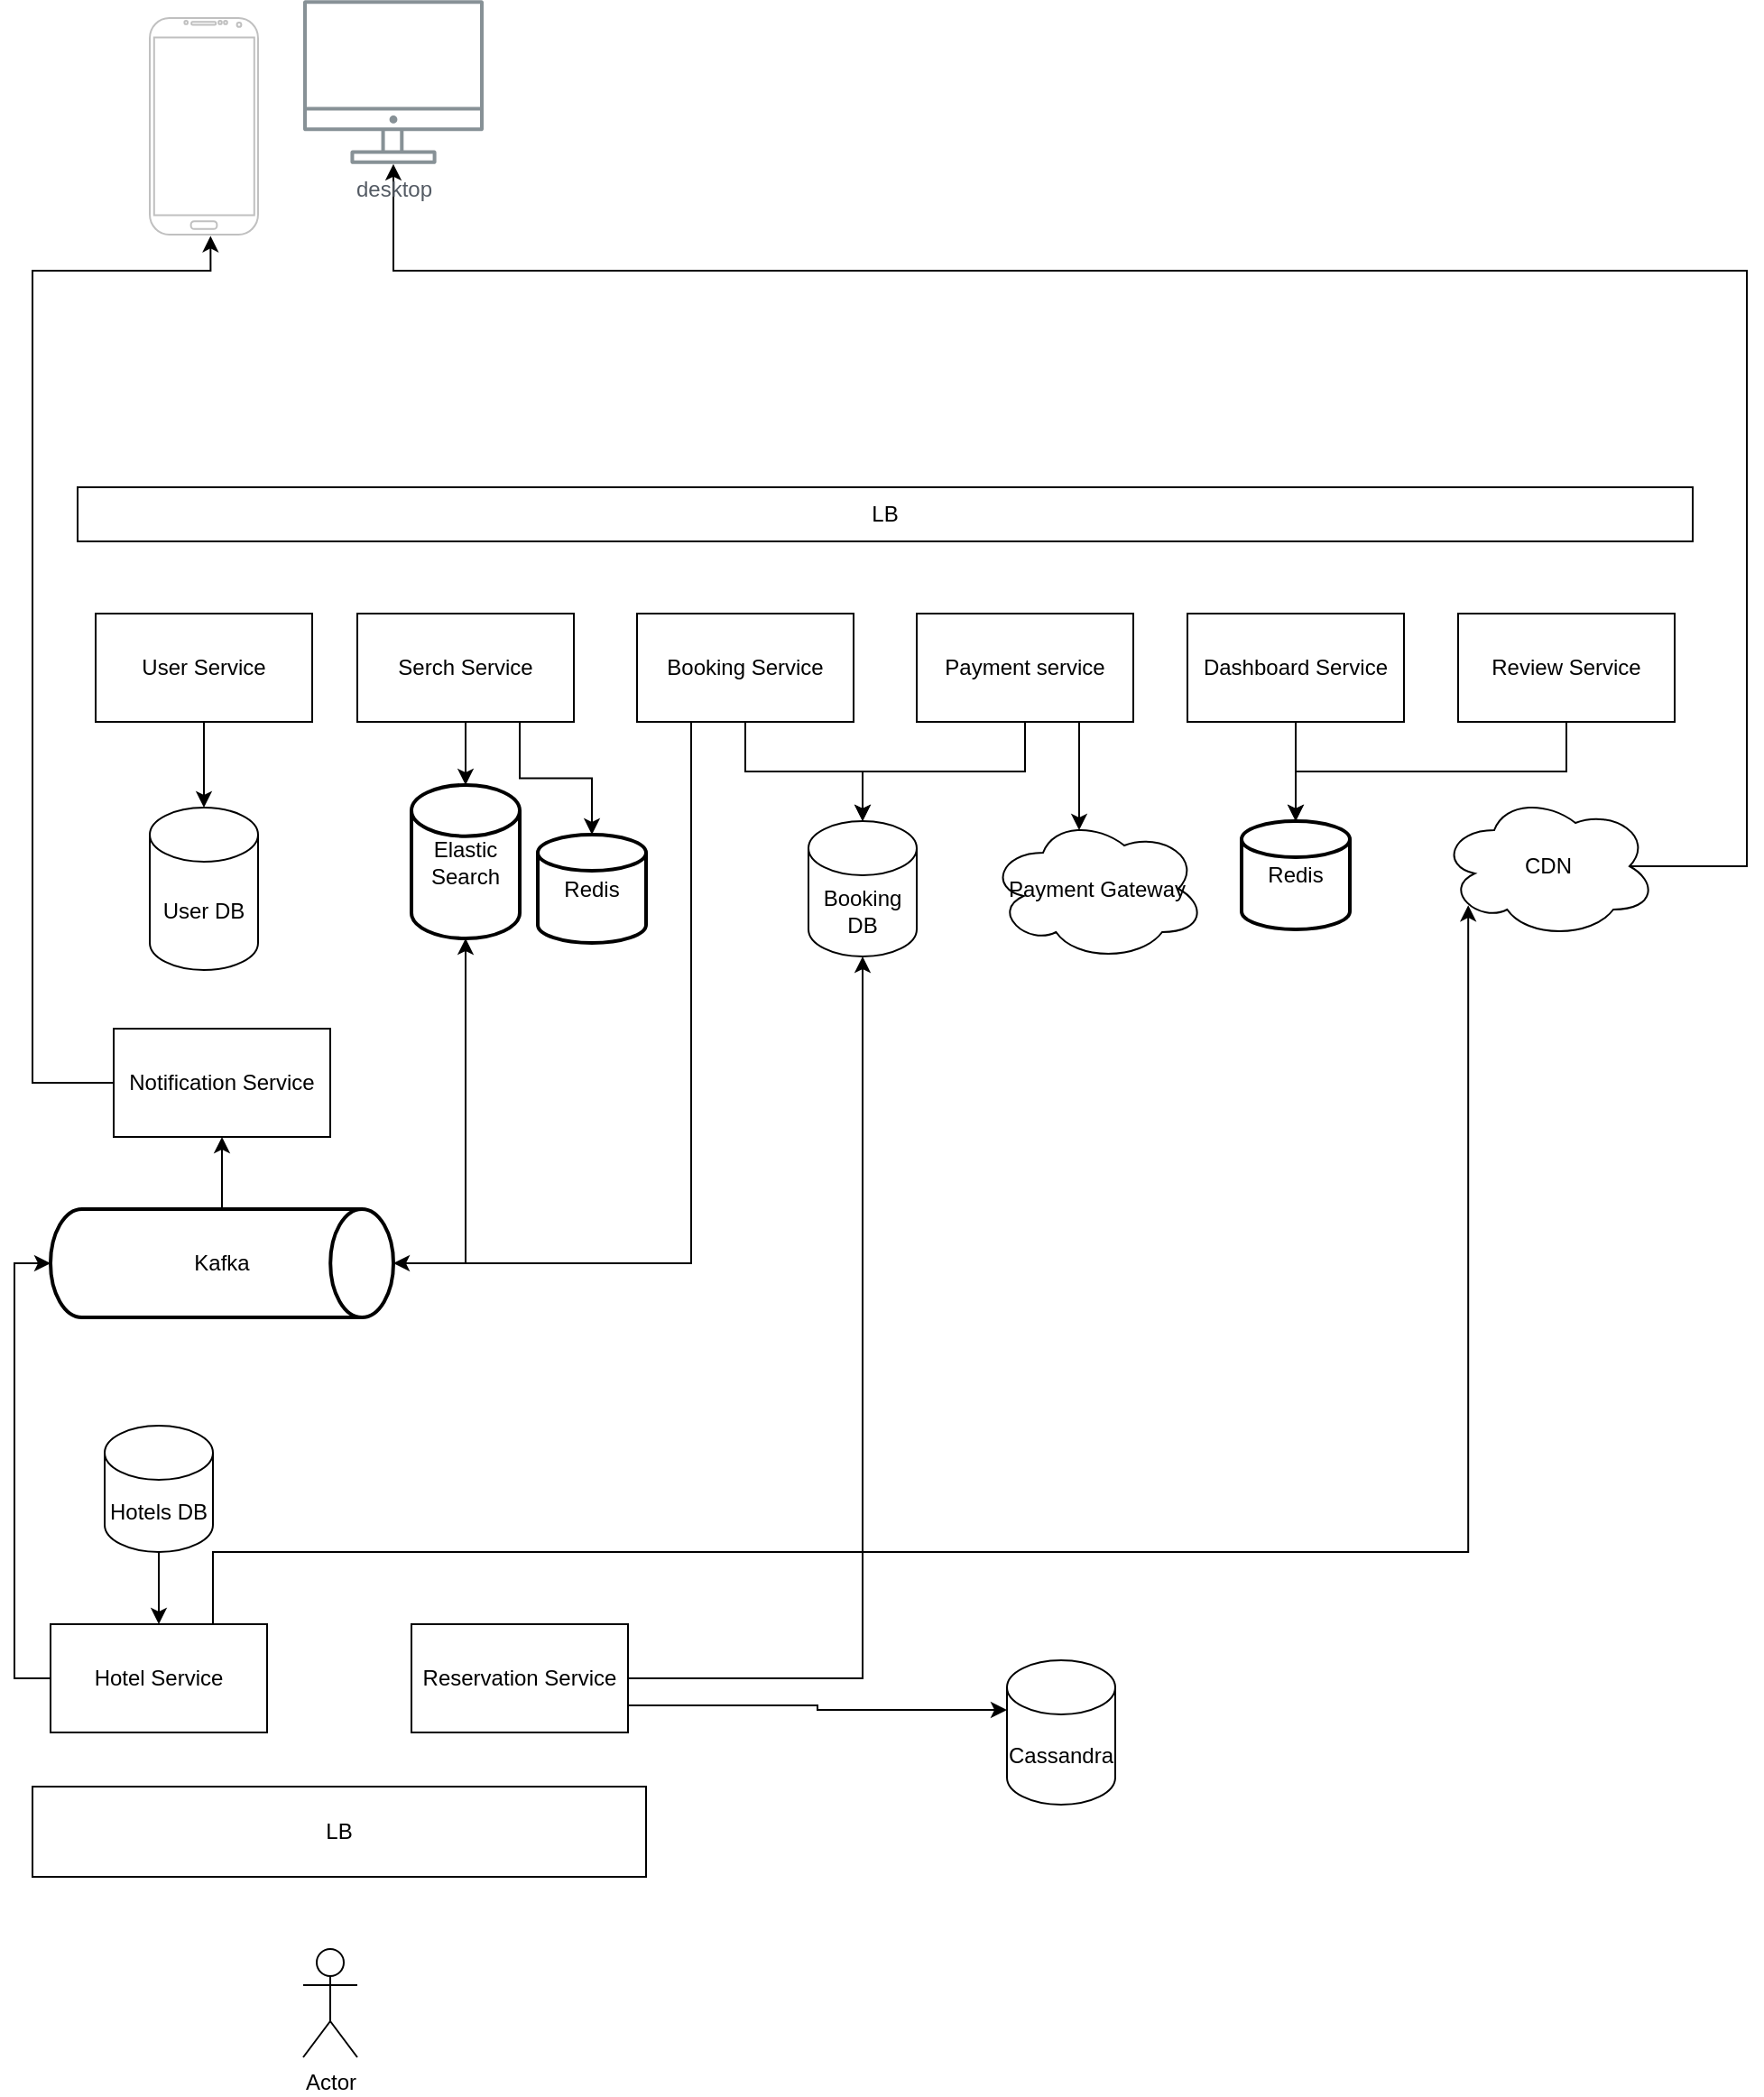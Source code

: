 <mxfile version="22.1.17" type="github">
  <diagram name="Page-1" id="1y0Lt7-OOQbpv-a5dl2u">
    <mxGraphModel dx="1008" dy="1692" grid="1" gridSize="10" guides="1" tooltips="1" connect="1" arrows="1" fold="1" page="1" pageScale="1" pageWidth="850" pageHeight="1100" math="0" shadow="0">
      <root>
        <mxCell id="0" />
        <mxCell id="1" parent="0" />
        <mxCell id="HV5neGClS2xwhYB9-4MU-2" value="Actor" style="shape=umlActor;verticalLabelPosition=bottom;verticalAlign=top;html=1;outlineConnect=0;" vertex="1" parent="1">
          <mxGeometry x="180" y="580" width="30" height="60" as="geometry" />
        </mxCell>
        <mxCell id="HV5neGClS2xwhYB9-4MU-3" value="LB" style="rounded=0;whiteSpace=wrap;html=1;" vertex="1" parent="1">
          <mxGeometry x="55" y="-230" width="895" height="30" as="geometry" />
        </mxCell>
        <mxCell id="HV5neGClS2xwhYB9-4MU-4" value="LB" style="rounded=0;whiteSpace=wrap;html=1;" vertex="1" parent="1">
          <mxGeometry x="30" y="490" width="340" height="50" as="geometry" />
        </mxCell>
        <mxCell id="HV5neGClS2xwhYB9-4MU-22" value="Hotel Service" style="rounded=0;whiteSpace=wrap;html=1;" vertex="1" parent="1">
          <mxGeometry x="40" y="400" width="120" height="60" as="geometry" />
        </mxCell>
        <mxCell id="HV5neGClS2xwhYB9-4MU-37" value="CDN" style="ellipse;shape=cloud;whiteSpace=wrap;html=1;" vertex="1" parent="1">
          <mxGeometry x="810" y="-60" width="120" height="80" as="geometry" />
        </mxCell>
        <mxCell id="HV5neGClS2xwhYB9-4MU-5" value="User Service" style="rounded=0;whiteSpace=wrap;html=1;" vertex="1" parent="1">
          <mxGeometry x="65" y="-160" width="120" height="60" as="geometry" />
        </mxCell>
        <mxCell id="HV5neGClS2xwhYB9-4MU-69" style="edgeStyle=orthogonalEdgeStyle;rounded=0;orthogonalLoop=1;jettySize=auto;html=1;exitX=0.75;exitY=1;exitDx=0;exitDy=0;" edge="1" parent="1" source="HV5neGClS2xwhYB9-4MU-6">
          <mxGeometry relative="1" as="geometry">
            <mxPoint x="610" y="-40" as="targetPoint" />
          </mxGeometry>
        </mxCell>
        <mxCell id="HV5neGClS2xwhYB9-4MU-6" value="Payment service" style="rounded=0;whiteSpace=wrap;html=1;" vertex="1" parent="1">
          <mxGeometry x="520" y="-160" width="120" height="60" as="geometry" />
        </mxCell>
        <mxCell id="HV5neGClS2xwhYB9-4MU-55" style="edgeStyle=orthogonalEdgeStyle;rounded=0;orthogonalLoop=1;jettySize=auto;html=1;exitX=0.5;exitY=1;exitDx=0;exitDy=0;" edge="1" parent="1" source="HV5neGClS2xwhYB9-4MU-7" target="HV5neGClS2xwhYB9-4MU-17">
          <mxGeometry relative="1" as="geometry" />
        </mxCell>
        <mxCell id="HV5neGClS2xwhYB9-4MU-7" value="Booking Service" style="rounded=0;whiteSpace=wrap;html=1;" vertex="1" parent="1">
          <mxGeometry x="365" y="-160" width="120" height="60" as="geometry" />
        </mxCell>
        <mxCell id="HV5neGClS2xwhYB9-4MU-62" style="edgeStyle=orthogonalEdgeStyle;rounded=0;orthogonalLoop=1;jettySize=auto;html=1;exitX=0.5;exitY=1;exitDx=0;exitDy=0;" edge="1" parent="1" source="HV5neGClS2xwhYB9-4MU-8" target="HV5neGClS2xwhYB9-4MU-26">
          <mxGeometry relative="1" as="geometry" />
        </mxCell>
        <mxCell id="HV5neGClS2xwhYB9-4MU-81" style="edgeStyle=orthogonalEdgeStyle;rounded=0;orthogonalLoop=1;jettySize=auto;html=1;exitX=0.75;exitY=1;exitDx=0;exitDy=0;" edge="1" parent="1" source="HV5neGClS2xwhYB9-4MU-8" target="HV5neGClS2xwhYB9-4MU-80">
          <mxGeometry relative="1" as="geometry" />
        </mxCell>
        <mxCell id="HV5neGClS2xwhYB9-4MU-8" value="Serch Service" style="rounded=0;whiteSpace=wrap;html=1;" vertex="1" parent="1">
          <mxGeometry x="210" y="-160" width="120" height="60" as="geometry" />
        </mxCell>
        <mxCell id="HV5neGClS2xwhYB9-4MU-9" value="Dashboard Service" style="rounded=0;whiteSpace=wrap;html=1;" vertex="1" parent="1">
          <mxGeometry x="670" y="-160" width="120" height="60" as="geometry" />
        </mxCell>
        <mxCell id="HV5neGClS2xwhYB9-4MU-10" value="Review Service" style="rounded=0;whiteSpace=wrap;html=1;" vertex="1" parent="1">
          <mxGeometry x="820" y="-160" width="120" height="60" as="geometry" />
        </mxCell>
        <mxCell id="HV5neGClS2xwhYB9-4MU-33" value="Notification Service" style="rounded=0;whiteSpace=wrap;html=1;" vertex="1" parent="1">
          <mxGeometry x="75" y="70" width="120" height="60" as="geometry" />
        </mxCell>
        <mxCell id="HV5neGClS2xwhYB9-4MU-48" value="" style="edgeStyle=orthogonalEdgeStyle;rounded=0;orthogonalLoop=1;jettySize=auto;html=1;" edge="1" parent="1" source="HV5neGClS2xwhYB9-4MU-15" target="HV5neGClS2xwhYB9-4MU-22">
          <mxGeometry relative="1" as="geometry" />
        </mxCell>
        <mxCell id="HV5neGClS2xwhYB9-4MU-15" value="Hotels DB" style="shape=cylinder3;whiteSpace=wrap;html=1;boundedLbl=1;backgroundOutline=1;size=15;" vertex="1" parent="1">
          <mxGeometry x="70" y="290" width="60" height="70" as="geometry" />
        </mxCell>
        <mxCell id="HV5neGClS2xwhYB9-4MU-11" value="User DB" style="shape=cylinder3;whiteSpace=wrap;html=1;boundedLbl=1;backgroundOutline=1;size=15;" vertex="1" parent="1">
          <mxGeometry x="95" y="-52.5" width="60" height="90" as="geometry" />
        </mxCell>
        <mxCell id="HV5neGClS2xwhYB9-4MU-17" value="Booking DB" style="shape=cylinder3;whiteSpace=wrap;html=1;boundedLbl=1;backgroundOutline=1;size=15;" vertex="1" parent="1">
          <mxGeometry x="460" y="-45" width="60" height="75" as="geometry" />
        </mxCell>
        <mxCell id="HV5neGClS2xwhYB9-4MU-50" value="" style="edgeStyle=orthogonalEdgeStyle;rounded=0;orthogonalLoop=1;jettySize=auto;html=1;" edge="1" parent="1" source="HV5neGClS2xwhYB9-4MU-23" target="HV5neGClS2xwhYB9-4MU-33">
          <mxGeometry relative="1" as="geometry" />
        </mxCell>
        <mxCell id="HV5neGClS2xwhYB9-4MU-63" style="edgeStyle=orthogonalEdgeStyle;rounded=0;orthogonalLoop=1;jettySize=auto;html=1;exitX=1;exitY=0.5;exitDx=0;exitDy=0;exitPerimeter=0;" edge="1" parent="1" source="HV5neGClS2xwhYB9-4MU-23" target="HV5neGClS2xwhYB9-4MU-26">
          <mxGeometry relative="1" as="geometry" />
        </mxCell>
        <mxCell id="HV5neGClS2xwhYB9-4MU-23" value="Kafka" style="strokeWidth=2;html=1;shape=mxgraph.flowchart.direct_data;whiteSpace=wrap;" vertex="1" parent="1">
          <mxGeometry x="40" y="170" width="190" height="60" as="geometry" />
        </mxCell>
        <mxCell id="HV5neGClS2xwhYB9-4MU-26" value="Elastic Search" style="strokeWidth=2;html=1;shape=mxgraph.flowchart.database;whiteSpace=wrap;" vertex="1" parent="1">
          <mxGeometry x="240" y="-65" width="60" height="85" as="geometry" />
        </mxCell>
        <mxCell id="HV5neGClS2xwhYB9-4MU-28" value="Redis" style="strokeWidth=2;html=1;shape=mxgraph.flowchart.database;whiteSpace=wrap;" vertex="1" parent="1">
          <mxGeometry x="700" y="-45" width="60" height="60" as="geometry" />
        </mxCell>
        <mxCell id="HV5neGClS2xwhYB9-4MU-79" style="edgeStyle=orthogonalEdgeStyle;rounded=0;orthogonalLoop=1;jettySize=auto;html=1;exitX=1;exitY=0.75;exitDx=0;exitDy=0;entryX=0;entryY=0;entryDx=0;entryDy=27.5;entryPerimeter=0;" edge="1" parent="1" source="HV5neGClS2xwhYB9-4MU-47" target="HV5neGClS2xwhYB9-4MU-78">
          <mxGeometry relative="1" as="geometry">
            <mxPoint x="530" y="445" as="targetPoint" />
          </mxGeometry>
        </mxCell>
        <mxCell id="HV5neGClS2xwhYB9-4MU-47" value="Reservation Service" style="rounded=0;whiteSpace=wrap;html=1;" vertex="1" parent="1">
          <mxGeometry x="240" y="400" width="120" height="60" as="geometry" />
        </mxCell>
        <mxCell id="HV5neGClS2xwhYB9-4MU-49" style="edgeStyle=orthogonalEdgeStyle;rounded=0;orthogonalLoop=1;jettySize=auto;html=1;exitX=0;exitY=0.5;exitDx=0;exitDy=0;entryX=0;entryY=0.5;entryDx=0;entryDy=0;entryPerimeter=0;" edge="1" parent="1" source="HV5neGClS2xwhYB9-4MU-22" target="HV5neGClS2xwhYB9-4MU-23">
          <mxGeometry relative="1" as="geometry" />
        </mxCell>
        <mxCell id="HV5neGClS2xwhYB9-4MU-52" style="edgeStyle=orthogonalEdgeStyle;rounded=0;orthogonalLoop=1;jettySize=auto;html=1;exitX=0;exitY=0.5;exitDx=0;exitDy=0;entryX=0.561;entryY=1.006;entryDx=0;entryDy=0;entryPerimeter=0;" edge="1" parent="1" source="HV5neGClS2xwhYB9-4MU-33" target="HV5neGClS2xwhYB9-4MU-73">
          <mxGeometry relative="1" as="geometry">
            <mxPoint x="110" y="-350" as="targetPoint" />
            <Array as="points">
              <mxPoint x="30" y="100" />
              <mxPoint x="30" y="-350" />
              <mxPoint x="129" y="-350" />
            </Array>
          </mxGeometry>
        </mxCell>
        <mxCell id="HV5neGClS2xwhYB9-4MU-54" style="edgeStyle=orthogonalEdgeStyle;rounded=0;orthogonalLoop=1;jettySize=auto;html=1;exitX=0.875;exitY=0.5;exitDx=0;exitDy=0;exitPerimeter=0;" edge="1" parent="1" source="HV5neGClS2xwhYB9-4MU-37" target="HV5neGClS2xwhYB9-4MU-74">
          <mxGeometry relative="1" as="geometry">
            <mxPoint x="250" y="-350" as="targetPoint" />
            <Array as="points">
              <mxPoint x="980" y="-20" />
              <mxPoint x="980" y="-350" />
              <mxPoint x="230" y="-350" />
            </Array>
          </mxGeometry>
        </mxCell>
        <mxCell id="HV5neGClS2xwhYB9-4MU-57" style="edgeStyle=orthogonalEdgeStyle;rounded=0;orthogonalLoop=1;jettySize=auto;html=1;exitX=0.5;exitY=1;exitDx=0;exitDy=0;entryX=0.5;entryY=0;entryDx=0;entryDy=0;entryPerimeter=0;" edge="1" parent="1" source="HV5neGClS2xwhYB9-4MU-6" target="HV5neGClS2xwhYB9-4MU-17">
          <mxGeometry relative="1" as="geometry" />
        </mxCell>
        <mxCell id="HV5neGClS2xwhYB9-4MU-58" style="edgeStyle=orthogonalEdgeStyle;rounded=0;orthogonalLoop=1;jettySize=auto;html=1;exitX=0.5;exitY=1;exitDx=0;exitDy=0;entryX=0.5;entryY=0;entryDx=0;entryDy=0;entryPerimeter=0;" edge="1" parent="1" source="HV5neGClS2xwhYB9-4MU-9" target="HV5neGClS2xwhYB9-4MU-28">
          <mxGeometry relative="1" as="geometry" />
        </mxCell>
        <mxCell id="HV5neGClS2xwhYB9-4MU-60" style="edgeStyle=orthogonalEdgeStyle;rounded=0;orthogonalLoop=1;jettySize=auto;html=1;exitX=0.5;exitY=1;exitDx=0;exitDy=0;entryX=0.5;entryY=0;entryDx=0;entryDy=0;entryPerimeter=0;" edge="1" parent="1" source="HV5neGClS2xwhYB9-4MU-10" target="HV5neGClS2xwhYB9-4MU-28">
          <mxGeometry relative="1" as="geometry" />
        </mxCell>
        <mxCell id="HV5neGClS2xwhYB9-4MU-66" style="edgeStyle=orthogonalEdgeStyle;rounded=0;orthogonalLoop=1;jettySize=auto;html=1;exitX=0.5;exitY=1;exitDx=0;exitDy=0;entryX=0.5;entryY=0;entryDx=0;entryDy=0;entryPerimeter=0;" edge="1" parent="1" source="HV5neGClS2xwhYB9-4MU-5" target="HV5neGClS2xwhYB9-4MU-11">
          <mxGeometry relative="1" as="geometry" />
        </mxCell>
        <mxCell id="HV5neGClS2xwhYB9-4MU-68" style="edgeStyle=orthogonalEdgeStyle;rounded=0;orthogonalLoop=1;jettySize=auto;html=1;exitX=0.25;exitY=1;exitDx=0;exitDy=0;entryX=1;entryY=0.5;entryDx=0;entryDy=0;entryPerimeter=0;" edge="1" parent="1" source="HV5neGClS2xwhYB9-4MU-7" target="HV5neGClS2xwhYB9-4MU-23">
          <mxGeometry relative="1" as="geometry" />
        </mxCell>
        <mxCell id="HV5neGClS2xwhYB9-4MU-70" value="Payment Gateway" style="ellipse;shape=cloud;whiteSpace=wrap;html=1;" vertex="1" parent="1">
          <mxGeometry x="560" y="-47.5" width="120" height="80" as="geometry" />
        </mxCell>
        <mxCell id="HV5neGClS2xwhYB9-4MU-73" value="" style="verticalLabelPosition=bottom;verticalAlign=top;html=1;shadow=0;dashed=0;strokeWidth=1;shape=mxgraph.android.phone2;strokeColor=#c0c0c0;" vertex="1" parent="1">
          <mxGeometry x="95" y="-490" width="60" height="120" as="geometry" />
        </mxCell>
        <mxCell id="HV5neGClS2xwhYB9-4MU-74" value="desktop" style="sketch=0;outlineConnect=0;gradientColor=none;fontColor=#545B64;strokeColor=none;fillColor=#879196;dashed=0;verticalLabelPosition=bottom;verticalAlign=top;align=center;html=1;fontSize=12;fontStyle=0;aspect=fixed;shape=mxgraph.aws4.illustration_desktop;pointerEvents=1" vertex="1" parent="1">
          <mxGeometry x="180" y="-500" width="100" height="91" as="geometry" />
        </mxCell>
        <mxCell id="HV5neGClS2xwhYB9-4MU-76" style="edgeStyle=orthogonalEdgeStyle;rounded=0;orthogonalLoop=1;jettySize=auto;html=1;exitX=0.75;exitY=0;exitDx=0;exitDy=0;entryX=0.13;entryY=0.77;entryDx=0;entryDy=0;entryPerimeter=0;" edge="1" parent="1" source="HV5neGClS2xwhYB9-4MU-22" target="HV5neGClS2xwhYB9-4MU-37">
          <mxGeometry relative="1" as="geometry">
            <Array as="points">
              <mxPoint x="130" y="360" />
              <mxPoint x="826" y="360" />
            </Array>
          </mxGeometry>
        </mxCell>
        <mxCell id="HV5neGClS2xwhYB9-4MU-77" style="edgeStyle=orthogonalEdgeStyle;rounded=0;orthogonalLoop=1;jettySize=auto;html=1;exitX=1;exitY=0.5;exitDx=0;exitDy=0;entryX=0.5;entryY=1;entryDx=0;entryDy=0;entryPerimeter=0;" edge="1" parent="1" source="HV5neGClS2xwhYB9-4MU-47" target="HV5neGClS2xwhYB9-4MU-17">
          <mxGeometry relative="1" as="geometry" />
        </mxCell>
        <mxCell id="HV5neGClS2xwhYB9-4MU-78" value="Cassandra" style="shape=cylinder3;whiteSpace=wrap;html=1;boundedLbl=1;backgroundOutline=1;size=15;" vertex="1" parent="1">
          <mxGeometry x="570" y="420" width="60" height="80" as="geometry" />
        </mxCell>
        <mxCell id="HV5neGClS2xwhYB9-4MU-80" value="Redis" style="strokeWidth=2;html=1;shape=mxgraph.flowchart.database;whiteSpace=wrap;" vertex="1" parent="1">
          <mxGeometry x="310" y="-37.5" width="60" height="60" as="geometry" />
        </mxCell>
      </root>
    </mxGraphModel>
  </diagram>
</mxfile>
